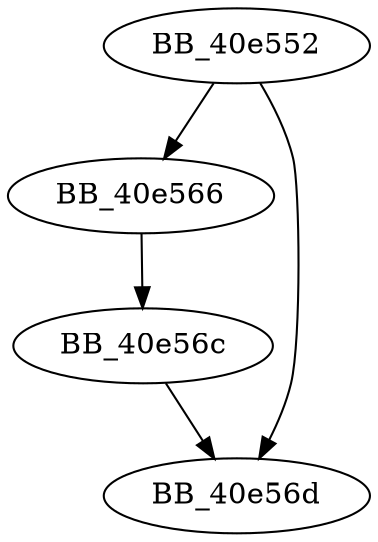 DiGraph sub_40E552{
BB_40e552->BB_40e566
BB_40e552->BB_40e56d
BB_40e566->BB_40e56c
BB_40e56c->BB_40e56d
}
